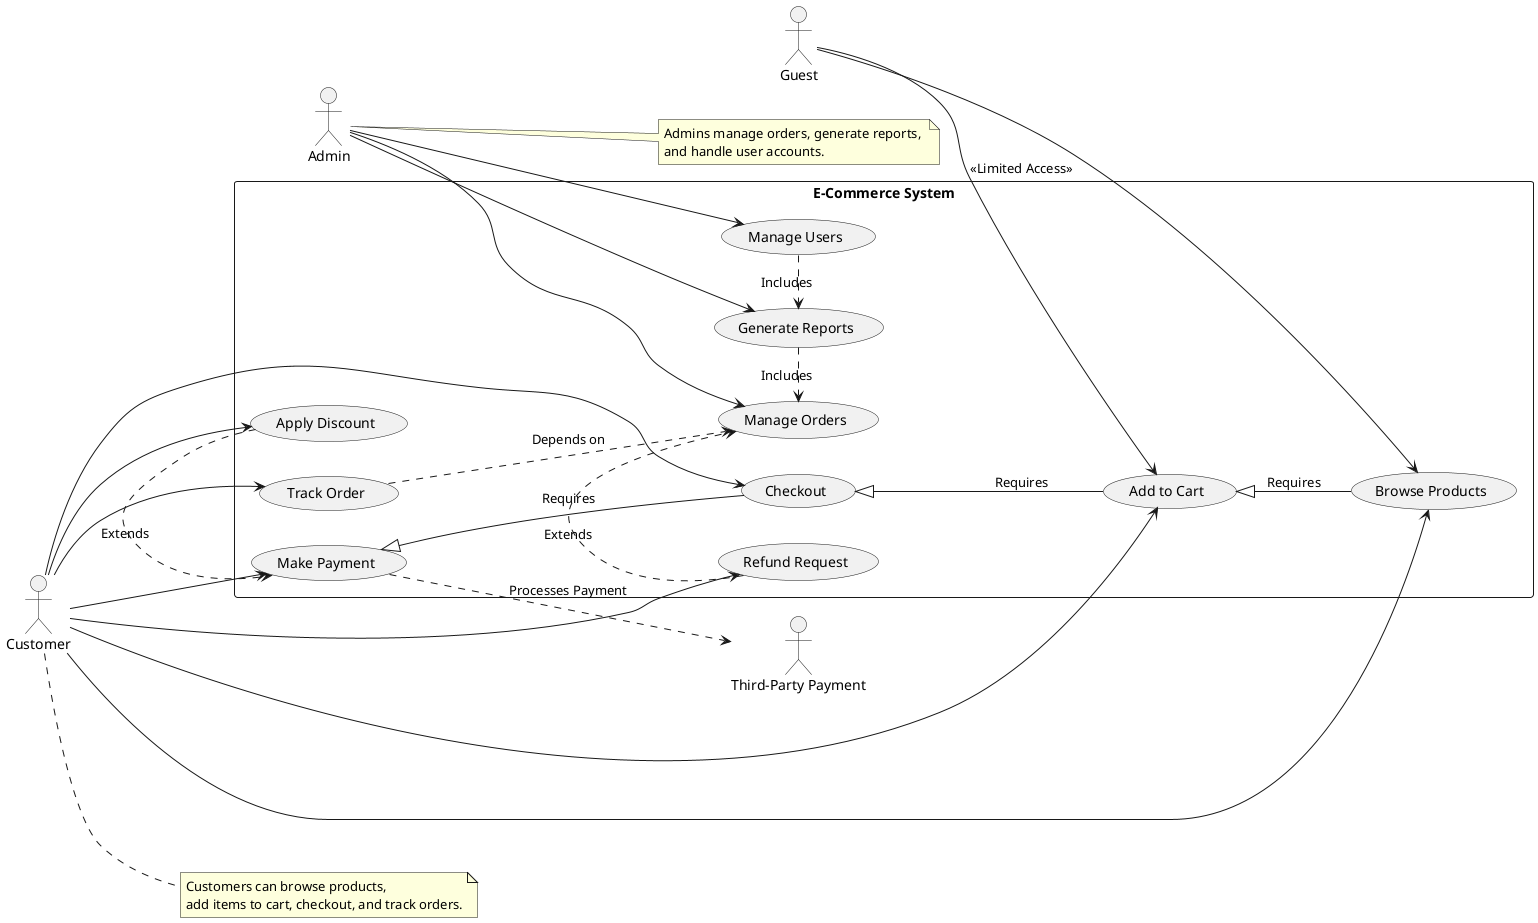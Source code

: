 @startuml

' skinparam linetype polyline
' skinparam linetype ortho
left to right direction
' Define actors
actor Customer
actor Guest
actor Admin
actor "Third-Party Payment" as PaymentGateway

' Define system boundary
rectangle "E-Commerce System" {
    
    ' Primary use cases
    usecase "Browse Products" as UC1
    usecase "Add to Cart" as UC2
    usecase "Checkout" as UC3
    usecase "Make Payment" as UC4
    usecase "Track Order" as UC5
    usecase "Manage Orders" as UC6
    usecase "Refund Request" as UC7
    usecase "Apply Discount" as UC8
    usecase "Generate Reports" as UC9
    usecase "Manage Users" as UC10

    ' Relationships
    UC2 <|-- UC1 : "Requires"
    UC3 <|-- UC2 : "Requires"
    UC4 <|-- UC3 : "Requires"
    
    UC4 ..> PaymentGateway : "Processes Payment"
    UC5 ..> UC6 : "Depends on"
    UC7 .> UC6 : "Extends"
    UC8 .> UC4 : "Extends"

    ' Admin-specific use cases
    UC9 .> UC6 : "Includes"
    UC10 .> UC9 : "Includes"
}

' Assign actors to use cases
Customer --> UC1
Customer --> UC2
Customer --> UC3
Customer --> UC4
Customer --> UC5
Customer --> UC7
Customer --> UC8

Guest --> UC1
Guest --> UC2 : "<<Limited Access>>"

Admin --> UC6
Admin --> UC9
Admin --> UC10

' Notes
note right of Customer
Customers can browse products,
add items to cart, checkout, and track orders.
end note

note right of Admin
Admins manage orders, generate reports, 
and handle user accounts.
end note

@enduml
